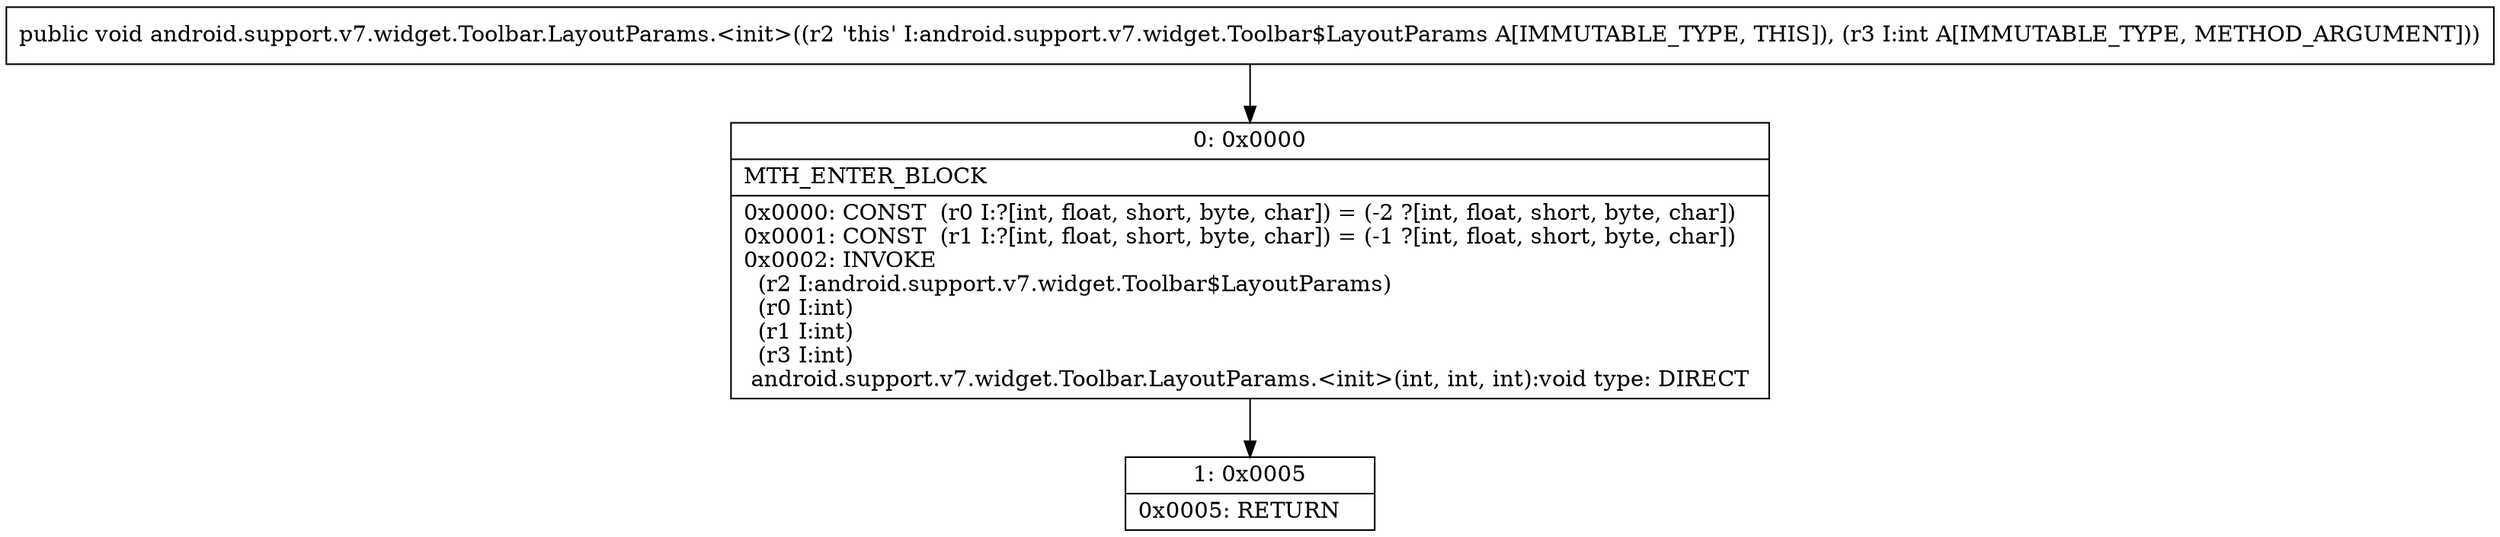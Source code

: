 digraph "CFG forandroid.support.v7.widget.Toolbar.LayoutParams.\<init\>(I)V" {
Node_0 [shape=record,label="{0\:\ 0x0000|MTH_ENTER_BLOCK\l|0x0000: CONST  (r0 I:?[int, float, short, byte, char]) = (\-2 ?[int, float, short, byte, char]) \l0x0001: CONST  (r1 I:?[int, float, short, byte, char]) = (\-1 ?[int, float, short, byte, char]) \l0x0002: INVOKE  \l  (r2 I:android.support.v7.widget.Toolbar$LayoutParams)\l  (r0 I:int)\l  (r1 I:int)\l  (r3 I:int)\l android.support.v7.widget.Toolbar.LayoutParams.\<init\>(int, int, int):void type: DIRECT \l}"];
Node_1 [shape=record,label="{1\:\ 0x0005|0x0005: RETURN   \l}"];
MethodNode[shape=record,label="{public void android.support.v7.widget.Toolbar.LayoutParams.\<init\>((r2 'this' I:android.support.v7.widget.Toolbar$LayoutParams A[IMMUTABLE_TYPE, THIS]), (r3 I:int A[IMMUTABLE_TYPE, METHOD_ARGUMENT])) }"];
MethodNode -> Node_0;
Node_0 -> Node_1;
}

